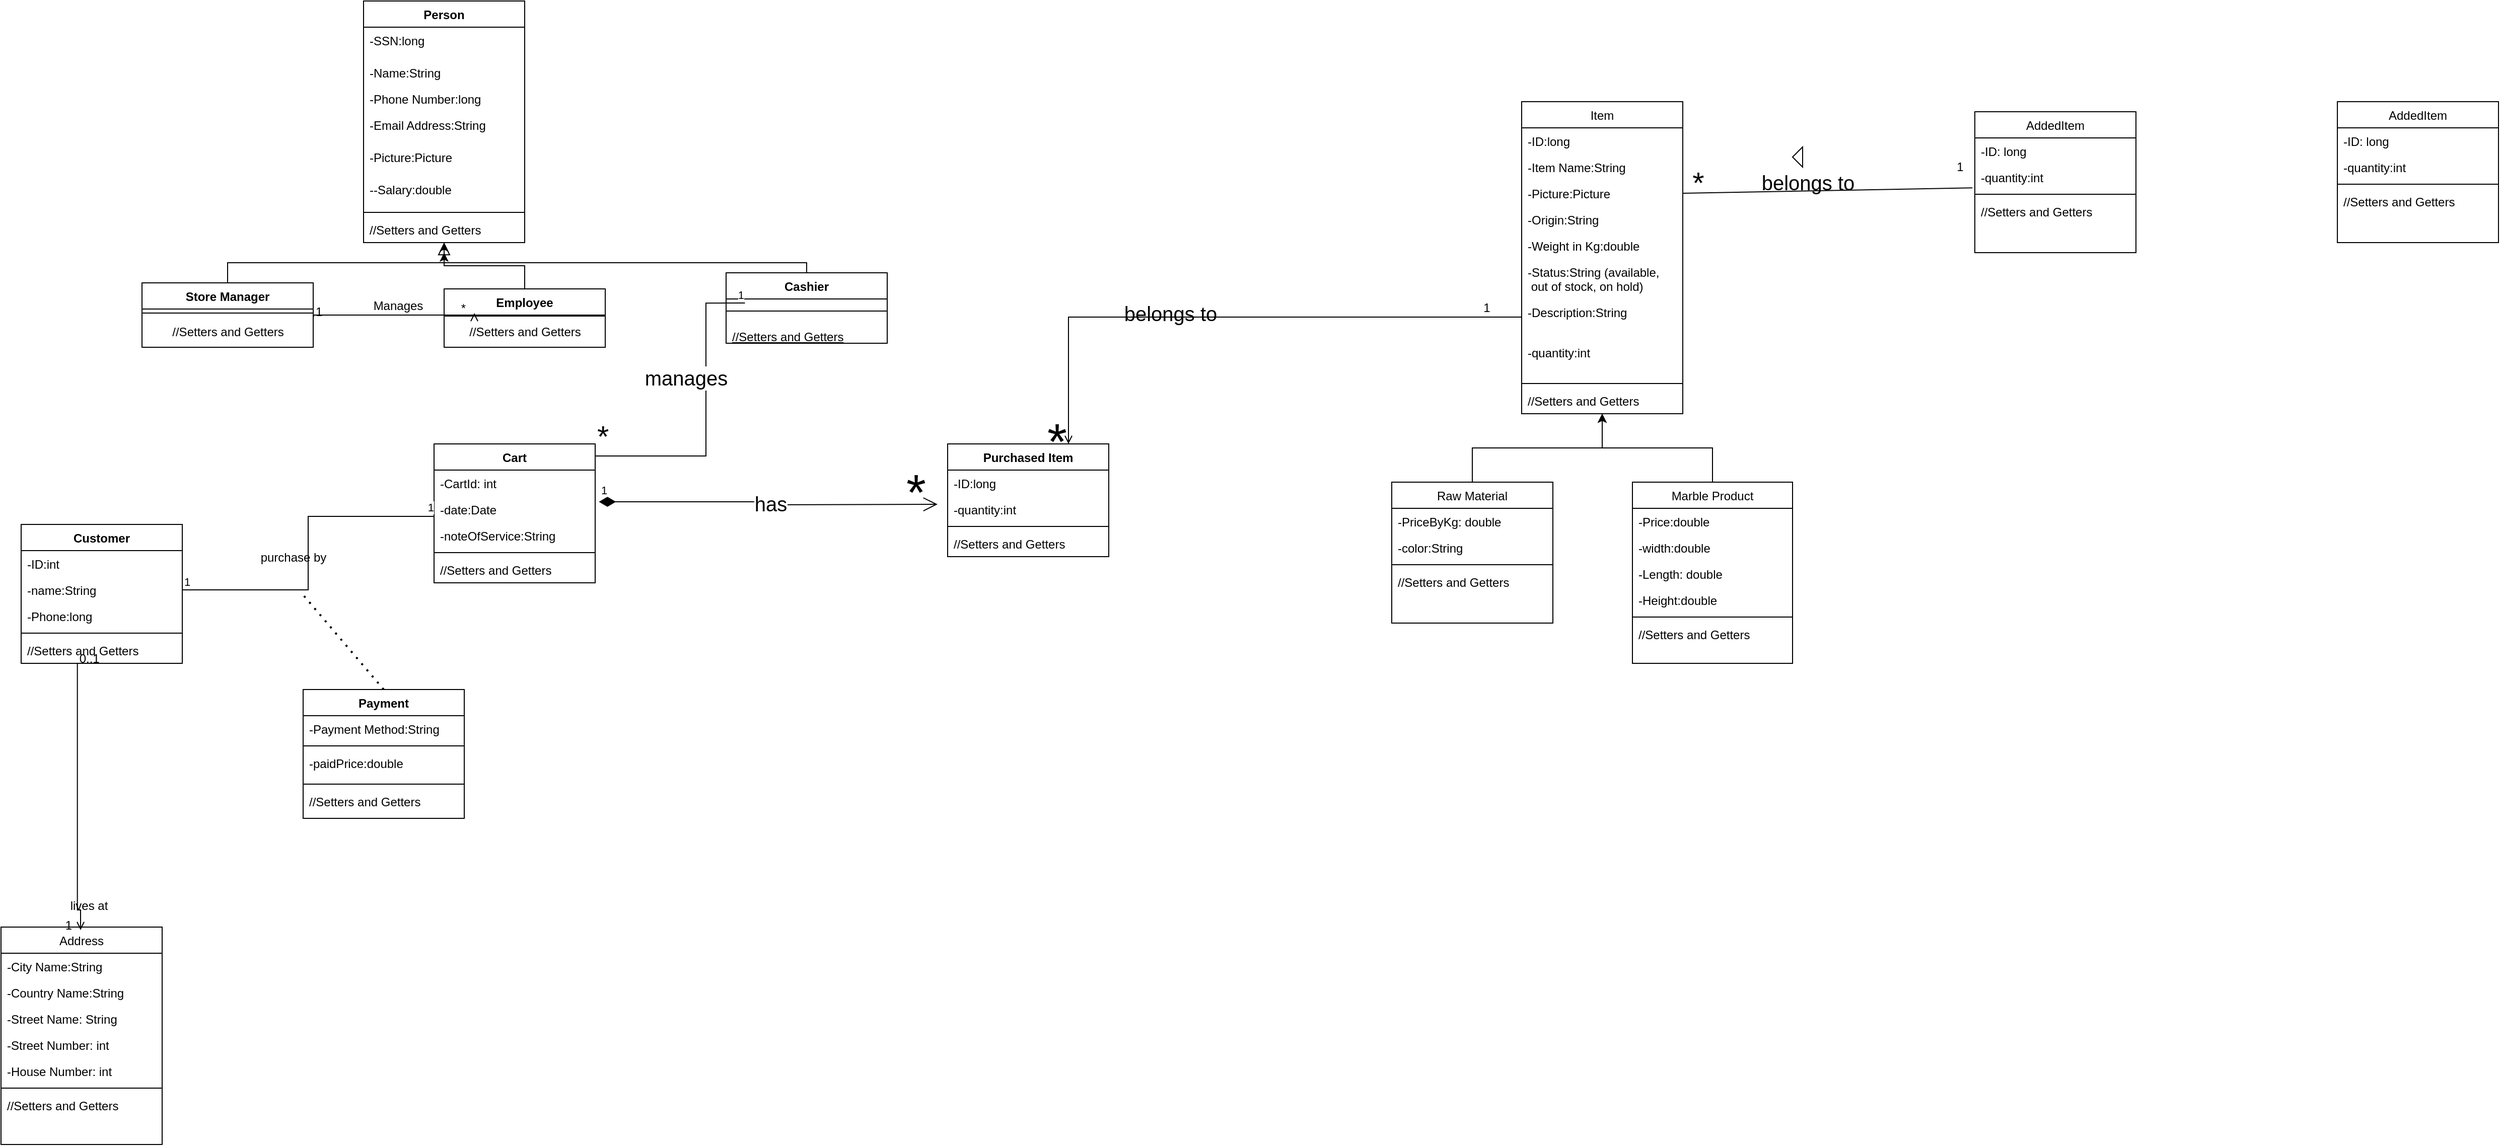 <mxfile version="24.4.13" type="github">
  <diagram id="C5RBs43oDa-KdzZeNtuy" name="Page-1">
    <mxGraphModel dx="2358" dy="687" grid="1" gridSize="10" guides="1" tooltips="1" connect="1" arrows="1" fold="1" page="1" pageScale="1" pageWidth="827" pageHeight="1169" math="0" shadow="0">
      <root>
        <mxCell id="WIyWlLk6GJQsqaUBKTNV-0" />
        <mxCell id="WIyWlLk6GJQsqaUBKTNV-1" parent="WIyWlLk6GJQsqaUBKTNV-0" />
        <mxCell id="zkfFHV4jXpPFQw0GAbJ--0" value="Person" style="swimlane;fontStyle=1;align=center;verticalAlign=top;childLayout=stackLayout;horizontal=1;startSize=26;horizontalStack=0;resizeParent=1;resizeParentMax=0;resizeLast=0;collapsible=1;marginBottom=0;whiteSpace=wrap;html=1;" parent="WIyWlLk6GJQsqaUBKTNV-1" vertex="1">
          <mxGeometry x="220" y="120" width="160" height="240" as="geometry">
            <mxRectangle x="230" y="140" width="160" height="26" as="alternateBounds" />
          </mxGeometry>
        </mxCell>
        <mxCell id="TK5sS6mAmihumtSqf2OX-0" value="-SSN:long" style="text;align=left;verticalAlign=top;spacingLeft=4;spacingRight=4;overflow=hidden;rotatable=0;points=[[0,0.5],[1,0.5]];portConstraint=eastwest;rounded=0;shadow=0;html=0;" vertex="1" parent="zkfFHV4jXpPFQw0GAbJ--0">
          <mxGeometry y="26" width="160" height="32" as="geometry" />
        </mxCell>
        <mxCell id="zkfFHV4jXpPFQw0GAbJ--1" value="-Name:String" style="text;align=left;verticalAlign=top;spacingLeft=4;spacingRight=4;overflow=hidden;rotatable=0;points=[[0,0.5],[1,0.5]];portConstraint=eastwest;" parent="zkfFHV4jXpPFQw0GAbJ--0" vertex="1">
          <mxGeometry y="58" width="160" height="26" as="geometry" />
        </mxCell>
        <mxCell id="zkfFHV4jXpPFQw0GAbJ--2" value="-Phone Number:long" style="text;align=left;verticalAlign=top;spacingLeft=4;spacingRight=4;overflow=hidden;rotatable=0;points=[[0,0.5],[1,0.5]];portConstraint=eastwest;rounded=0;shadow=0;html=0;" parent="zkfFHV4jXpPFQw0GAbJ--0" vertex="1">
          <mxGeometry y="84" width="160" height="26" as="geometry" />
        </mxCell>
        <mxCell id="zkfFHV4jXpPFQw0GAbJ--3" value="-Email Address:String" style="text;align=left;verticalAlign=top;spacingLeft=4;spacingRight=4;overflow=hidden;rotatable=0;points=[[0,0.5],[1,0.5]];portConstraint=eastwest;rounded=0;shadow=0;html=0;" parent="zkfFHV4jXpPFQw0GAbJ--0" vertex="1">
          <mxGeometry y="110" width="160" height="32" as="geometry" />
        </mxCell>
        <mxCell id="TK5sS6mAmihumtSqf2OX-8" value="-Picture:Picture" style="text;align=left;verticalAlign=top;spacingLeft=4;spacingRight=4;overflow=hidden;rotatable=0;points=[[0,0.5],[1,0.5]];portConstraint=eastwest;rounded=0;shadow=0;html=0;" vertex="1" parent="zkfFHV4jXpPFQw0GAbJ--0">
          <mxGeometry y="142" width="160" height="32" as="geometry" />
        </mxCell>
        <mxCell id="TK5sS6mAmihumtSqf2OX-102" value="--Salary:double" style="text;align=left;verticalAlign=top;spacingLeft=4;spacingRight=4;overflow=hidden;rotatable=0;points=[[0,0.5],[1,0.5]];portConstraint=eastwest;rounded=0;shadow=0;html=0;" vertex="1" parent="zkfFHV4jXpPFQw0GAbJ--0">
          <mxGeometry y="174" width="160" height="32" as="geometry" />
        </mxCell>
        <mxCell id="zkfFHV4jXpPFQw0GAbJ--4" value="" style="line;html=1;strokeWidth=1;align=left;verticalAlign=middle;spacingTop=-1;spacingLeft=3;spacingRight=3;rotatable=0;labelPosition=right;points=[];portConstraint=eastwest;" parent="zkfFHV4jXpPFQw0GAbJ--0" vertex="1">
          <mxGeometry y="206" width="160" height="8" as="geometry" />
        </mxCell>
        <mxCell id="zkfFHV4jXpPFQw0GAbJ--5" value="//Setters and Getters" style="text;align=left;verticalAlign=top;spacingLeft=4;spacingRight=4;overflow=hidden;rotatable=0;points=[[0,0.5],[1,0.5]];portConstraint=eastwest;" parent="zkfFHV4jXpPFQw0GAbJ--0" vertex="1">
          <mxGeometry y="214" width="160" height="26" as="geometry" />
        </mxCell>
        <mxCell id="zkfFHV4jXpPFQw0GAbJ--6" value="Store Manager&#xa;" style="swimlane;fontStyle=1;align=center;verticalAlign=top;childLayout=stackLayout;horizontal=1;startSize=26;horizontalStack=0;resizeParent=1;resizeParentMax=0;resizeLast=0;collapsible=1;marginBottom=0;whiteSpace=wrap;html=1;" parent="WIyWlLk6GJQsqaUBKTNV-1" vertex="1">
          <mxGeometry y="400" width="170" height="64" as="geometry">
            <mxRectangle x="130" y="380" width="160" height="26" as="alternateBounds" />
          </mxGeometry>
        </mxCell>
        <mxCell id="zkfFHV4jXpPFQw0GAbJ--9" value="" style="line;html=1;strokeWidth=1;align=left;verticalAlign=middle;spacingTop=-1;spacingLeft=3;spacingRight=3;rotatable=0;labelPosition=right;points=[];portConstraint=eastwest;" parent="zkfFHV4jXpPFQw0GAbJ--6" vertex="1">
          <mxGeometry y="26" width="170" height="8" as="geometry" />
        </mxCell>
        <mxCell id="TK5sS6mAmihumtSqf2OX-9" value="//Setters and Getters" style="text;html=1;align=center;verticalAlign=middle;resizable=0;points=[];autosize=1;strokeColor=none;fillColor=none;" vertex="1" parent="zkfFHV4jXpPFQw0GAbJ--6">
          <mxGeometry y="34" width="170" height="30" as="geometry" />
        </mxCell>
        <mxCell id="zkfFHV4jXpPFQw0GAbJ--12" value="" style="endArrow=block;endSize=10;endFill=0;shadow=0;strokeWidth=1;rounded=0;curved=0;edgeStyle=elbowEdgeStyle;elbow=vertical;" parent="WIyWlLk6GJQsqaUBKTNV-1" source="zkfFHV4jXpPFQw0GAbJ--6" target="zkfFHV4jXpPFQw0GAbJ--0" edge="1">
          <mxGeometry width="160" relative="1" as="geometry">
            <mxPoint x="200" y="203" as="sourcePoint" />
            <mxPoint x="200" y="203" as="targetPoint" />
          </mxGeometry>
        </mxCell>
        <mxCell id="TK5sS6mAmihumtSqf2OX-103" style="edgeStyle=orthogonalEdgeStyle;rounded=0;orthogonalLoop=1;jettySize=auto;html=1;" edge="1" parent="WIyWlLk6GJQsqaUBKTNV-1" source="zkfFHV4jXpPFQw0GAbJ--13">
          <mxGeometry relative="1" as="geometry">
            <mxPoint x="300" y="360" as="targetPoint" />
            <Array as="points">
              <mxPoint x="380" y="383" />
              <mxPoint x="300" y="383" />
            </Array>
          </mxGeometry>
        </mxCell>
        <mxCell id="zkfFHV4jXpPFQw0GAbJ--13" value="Employee" style="swimlane;fontStyle=1;align=center;verticalAlign=top;childLayout=stackLayout;horizontal=1;startSize=26;horizontalStack=0;resizeParent=1;resizeParentMax=0;resizeLast=0;collapsible=1;marginBottom=0;whiteSpace=wrap;html=1;" parent="WIyWlLk6GJQsqaUBKTNV-1" vertex="1">
          <mxGeometry x="300" y="406" width="160" height="58" as="geometry">
            <mxRectangle x="340" y="380" width="170" height="26" as="alternateBounds" />
          </mxGeometry>
        </mxCell>
        <mxCell id="zkfFHV4jXpPFQw0GAbJ--15" value="" style="line;html=1;strokeWidth=1;align=left;verticalAlign=middle;spacingTop=-1;spacingLeft=3;spacingRight=3;rotatable=0;labelPosition=right;points=[];portConstraint=eastwest;" parent="zkfFHV4jXpPFQw0GAbJ--13" vertex="1">
          <mxGeometry y="26" width="160" height="2" as="geometry" />
        </mxCell>
        <mxCell id="TK5sS6mAmihumtSqf2OX-11" value="//Setters and Getters" style="text;html=1;align=center;verticalAlign=middle;resizable=0;points=[];autosize=1;strokeColor=none;fillColor=none;" vertex="1" parent="zkfFHV4jXpPFQw0GAbJ--13">
          <mxGeometry y="28" width="160" height="30" as="geometry" />
        </mxCell>
        <mxCell id="zkfFHV4jXpPFQw0GAbJ--17" value="Address" style="swimlane;fontStyle=0;align=center;verticalAlign=top;childLayout=stackLayout;horizontal=1;startSize=26;horizontalStack=0;resizeParent=1;resizeLast=0;collapsible=1;marginBottom=0;rounded=0;shadow=0;strokeWidth=1;" parent="WIyWlLk6GJQsqaUBKTNV-1" vertex="1">
          <mxGeometry x="-140" y="1040" width="160" height="216" as="geometry">
            <mxRectangle x="550" y="140" width="160" height="26" as="alternateBounds" />
          </mxGeometry>
        </mxCell>
        <mxCell id="zkfFHV4jXpPFQw0GAbJ--18" value="-City Name:String" style="text;align=left;verticalAlign=top;spacingLeft=4;spacingRight=4;overflow=hidden;rotatable=0;points=[[0,0.5],[1,0.5]];portConstraint=eastwest;" parent="zkfFHV4jXpPFQw0GAbJ--17" vertex="1">
          <mxGeometry y="26" width="160" height="26" as="geometry" />
        </mxCell>
        <mxCell id="zkfFHV4jXpPFQw0GAbJ--19" value="-Country Name:String" style="text;align=left;verticalAlign=top;spacingLeft=4;spacingRight=4;overflow=hidden;rotatable=0;points=[[0,0.5],[1,0.5]];portConstraint=eastwest;rounded=0;shadow=0;html=0;" parent="zkfFHV4jXpPFQw0GAbJ--17" vertex="1">
          <mxGeometry y="52" width="160" height="26" as="geometry" />
        </mxCell>
        <mxCell id="zkfFHV4jXpPFQw0GAbJ--20" value="-Street Name: String" style="text;align=left;verticalAlign=top;spacingLeft=4;spacingRight=4;overflow=hidden;rotatable=0;points=[[0,0.5],[1,0.5]];portConstraint=eastwest;rounded=0;shadow=0;html=0;" parent="zkfFHV4jXpPFQw0GAbJ--17" vertex="1">
          <mxGeometry y="78" width="160" height="26" as="geometry" />
        </mxCell>
        <mxCell id="zkfFHV4jXpPFQw0GAbJ--21" value="-Street Number: int" style="text;align=left;verticalAlign=top;spacingLeft=4;spacingRight=4;overflow=hidden;rotatable=0;points=[[0,0.5],[1,0.5]];portConstraint=eastwest;rounded=0;shadow=0;html=0;" parent="zkfFHV4jXpPFQw0GAbJ--17" vertex="1">
          <mxGeometry y="104" width="160" height="26" as="geometry" />
        </mxCell>
        <mxCell id="zkfFHV4jXpPFQw0GAbJ--22" value="-House Number: int" style="text;align=left;verticalAlign=top;spacingLeft=4;spacingRight=4;overflow=hidden;rotatable=0;points=[[0,0.5],[1,0.5]];portConstraint=eastwest;rounded=0;shadow=0;html=0;" parent="zkfFHV4jXpPFQw0GAbJ--17" vertex="1">
          <mxGeometry y="130" width="160" height="26" as="geometry" />
        </mxCell>
        <mxCell id="zkfFHV4jXpPFQw0GAbJ--23" value="" style="line;html=1;strokeWidth=1;align=left;verticalAlign=middle;spacingTop=-1;spacingLeft=3;spacingRight=3;rotatable=0;labelPosition=right;points=[];portConstraint=eastwest;" parent="zkfFHV4jXpPFQw0GAbJ--17" vertex="1">
          <mxGeometry y="156" width="160" height="8" as="geometry" />
        </mxCell>
        <mxCell id="zkfFHV4jXpPFQw0GAbJ--24" value="//Setters and Getters" style="text;align=left;verticalAlign=top;spacingLeft=4;spacingRight=4;overflow=hidden;rotatable=0;points=[[0,0.5],[1,0.5]];portConstraint=eastwest;" parent="zkfFHV4jXpPFQw0GAbJ--17" vertex="1">
          <mxGeometry y="164" width="160" height="26" as="geometry" />
        </mxCell>
        <mxCell id="zkfFHV4jXpPFQw0GAbJ--26" value="" style="endArrow=open;shadow=0;strokeWidth=1;rounded=0;curved=0;endFill=1;edgeStyle=elbowEdgeStyle;elbow=vertical;exitX=0.349;exitY=1.007;exitDx=0;exitDy=0;exitPerimeter=0;" parent="WIyWlLk6GJQsqaUBKTNV-1" source="TK5sS6mAmihumtSqf2OX-76" edge="1">
          <mxGeometry x="0.5" y="41" relative="1" as="geometry">
            <mxPoint x="-61" y="793.34" as="sourcePoint" />
            <mxPoint x="-61" y="1043" as="targetPoint" />
            <mxPoint x="-40" y="32" as="offset" />
            <Array as="points">
              <mxPoint x="109" y="1023" />
            </Array>
          </mxGeometry>
        </mxCell>
        <mxCell id="zkfFHV4jXpPFQw0GAbJ--27" value="0..1" style="resizable=0;align=left;verticalAlign=bottom;labelBackgroundColor=none;fontSize=12;" parent="zkfFHV4jXpPFQw0GAbJ--26" connectable="0" vertex="1">
          <mxGeometry x="-1" relative="1" as="geometry">
            <mxPoint y="4" as="offset" />
          </mxGeometry>
        </mxCell>
        <mxCell id="zkfFHV4jXpPFQw0GAbJ--28" value="1" style="resizable=0;align=right;verticalAlign=bottom;labelBackgroundColor=none;fontSize=12;" parent="zkfFHV4jXpPFQw0GAbJ--26" connectable="0" vertex="1">
          <mxGeometry x="1" relative="1" as="geometry">
            <mxPoint x="-7" y="4" as="offset" />
          </mxGeometry>
        </mxCell>
        <mxCell id="zkfFHV4jXpPFQw0GAbJ--29" value="lives at" style="text;html=1;resizable=0;points=[];;align=center;verticalAlign=middle;labelBackgroundColor=none;rounded=0;shadow=0;strokeWidth=1;fontSize=12;" parent="zkfFHV4jXpPFQw0GAbJ--26" vertex="1" connectable="0">
          <mxGeometry x="0.5" y="49" relative="1" as="geometry">
            <mxPoint x="-38" y="40" as="offset" />
          </mxGeometry>
        </mxCell>
        <mxCell id="TK5sS6mAmihumtSqf2OX-104" style="edgeStyle=orthogonalEdgeStyle;rounded=0;orthogonalLoop=1;jettySize=auto;html=1;" edge="1" parent="WIyWlLk6GJQsqaUBKTNV-1" source="TK5sS6mAmihumtSqf2OX-1">
          <mxGeometry relative="1" as="geometry">
            <mxPoint x="300" y="370" as="targetPoint" />
            <Array as="points">
              <mxPoint x="660" y="380" />
              <mxPoint x="300" y="380" />
            </Array>
          </mxGeometry>
        </mxCell>
        <mxCell id="TK5sS6mAmihumtSqf2OX-1" value="Cashier" style="swimlane;fontStyle=1;align=center;verticalAlign=top;childLayout=stackLayout;horizontal=1;startSize=26;horizontalStack=0;resizeParent=1;resizeParentMax=0;resizeLast=0;collapsible=1;marginBottom=0;whiteSpace=wrap;html=1;" vertex="1" parent="WIyWlLk6GJQsqaUBKTNV-1">
          <mxGeometry x="580" y="390" width="160" height="70" as="geometry">
            <mxRectangle x="130" y="380" width="160" height="26" as="alternateBounds" />
          </mxGeometry>
        </mxCell>
        <mxCell id="TK5sS6mAmihumtSqf2OX-4" value="" style="line;html=1;strokeWidth=1;align=left;verticalAlign=middle;spacingTop=-1;spacingLeft=3;spacingRight=3;rotatable=0;labelPosition=right;points=[];portConstraint=eastwest;" vertex="1" parent="TK5sS6mAmihumtSqf2OX-1">
          <mxGeometry y="26" width="160" height="24" as="geometry" />
        </mxCell>
        <mxCell id="TK5sS6mAmihumtSqf2OX-5" value="//Setters and Getters" style="text;align=left;verticalAlign=top;spacingLeft=4;spacingRight=4;overflow=hidden;rotatable=0;points=[[0,0.5],[1,0.5]];portConstraint=eastwest;fontStyle=4" vertex="1" parent="TK5sS6mAmihumtSqf2OX-1">
          <mxGeometry y="50" width="160" height="20" as="geometry" />
        </mxCell>
        <mxCell id="TK5sS6mAmihumtSqf2OX-38" style="edgeStyle=orthogonalEdgeStyle;rounded=0;orthogonalLoop=1;jettySize=auto;html=1;entryX=0.5;entryY=1;entryDx=0;entryDy=0;" edge="1" parent="WIyWlLk6GJQsqaUBKTNV-1" source="TK5sS6mAmihumtSqf2OX-12" target="TK5sS6mAmihumtSqf2OX-28">
          <mxGeometry relative="1" as="geometry" />
        </mxCell>
        <mxCell id="TK5sS6mAmihumtSqf2OX-12" value="Raw Material" style="swimlane;fontStyle=0;align=center;verticalAlign=top;childLayout=stackLayout;horizontal=1;startSize=26;horizontalStack=0;resizeParent=1;resizeLast=0;collapsible=1;marginBottom=0;rounded=0;shadow=0;strokeWidth=1;" vertex="1" parent="WIyWlLk6GJQsqaUBKTNV-1">
          <mxGeometry x="1241" y="598" width="160" height="140" as="geometry">
            <mxRectangle x="550" y="140" width="160" height="26" as="alternateBounds" />
          </mxGeometry>
        </mxCell>
        <mxCell id="TK5sS6mAmihumtSqf2OX-13" value="-PriceByKg: double" style="text;align=left;verticalAlign=top;spacingLeft=4;spacingRight=4;overflow=hidden;rotatable=0;points=[[0,0.5],[1,0.5]];portConstraint=eastwest;" vertex="1" parent="TK5sS6mAmihumtSqf2OX-12">
          <mxGeometry y="26" width="160" height="26" as="geometry" />
        </mxCell>
        <mxCell id="TK5sS6mAmihumtSqf2OX-14" value="-color:String" style="text;align=left;verticalAlign=top;spacingLeft=4;spacingRight=4;overflow=hidden;rotatable=0;points=[[0,0.5],[1,0.5]];portConstraint=eastwest;rounded=0;shadow=0;html=0;" vertex="1" parent="TK5sS6mAmihumtSqf2OX-12">
          <mxGeometry y="52" width="160" height="26" as="geometry" />
        </mxCell>
        <mxCell id="TK5sS6mAmihumtSqf2OX-18" value="" style="line;html=1;strokeWidth=1;align=left;verticalAlign=middle;spacingTop=-1;spacingLeft=3;spacingRight=3;rotatable=0;labelPosition=right;points=[];portConstraint=eastwest;" vertex="1" parent="TK5sS6mAmihumtSqf2OX-12">
          <mxGeometry y="78" width="160" height="8" as="geometry" />
        </mxCell>
        <mxCell id="TK5sS6mAmihumtSqf2OX-19" value="//Setters and Getters" style="text;align=left;verticalAlign=top;spacingLeft=4;spacingRight=4;overflow=hidden;rotatable=0;points=[[0,0.5],[1,0.5]];portConstraint=eastwest;" vertex="1" parent="TK5sS6mAmihumtSqf2OX-12">
          <mxGeometry y="86" width="160" height="26" as="geometry" />
        </mxCell>
        <mxCell id="TK5sS6mAmihumtSqf2OX-39" style="edgeStyle=orthogonalEdgeStyle;rounded=0;orthogonalLoop=1;jettySize=auto;html=1;entryX=0.5;entryY=1;entryDx=0;entryDy=0;" edge="1" parent="WIyWlLk6GJQsqaUBKTNV-1" source="TK5sS6mAmihumtSqf2OX-20" target="TK5sS6mAmihumtSqf2OX-28">
          <mxGeometry relative="1" as="geometry" />
        </mxCell>
        <mxCell id="TK5sS6mAmihumtSqf2OX-20" value="Marble Product" style="swimlane;fontStyle=0;align=center;verticalAlign=top;childLayout=stackLayout;horizontal=1;startSize=26;horizontalStack=0;resizeParent=1;resizeLast=0;collapsible=1;marginBottom=0;rounded=0;shadow=0;strokeWidth=1;" vertex="1" parent="WIyWlLk6GJQsqaUBKTNV-1">
          <mxGeometry x="1480" y="598" width="159" height="180" as="geometry">
            <mxRectangle x="550" y="140" width="160" height="26" as="alternateBounds" />
          </mxGeometry>
        </mxCell>
        <mxCell id="TK5sS6mAmihumtSqf2OX-21" value="-Price:double" style="text;align=left;verticalAlign=top;spacingLeft=4;spacingRight=4;overflow=hidden;rotatable=0;points=[[0,0.5],[1,0.5]];portConstraint=eastwest;" vertex="1" parent="TK5sS6mAmihumtSqf2OX-20">
          <mxGeometry y="26" width="159" height="26" as="geometry" />
        </mxCell>
        <mxCell id="TK5sS6mAmihumtSqf2OX-22" value="-width:double" style="text;align=left;verticalAlign=top;spacingLeft=4;spacingRight=4;overflow=hidden;rotatable=0;points=[[0,0.5],[1,0.5]];portConstraint=eastwest;rounded=0;shadow=0;html=0;" vertex="1" parent="TK5sS6mAmihumtSqf2OX-20">
          <mxGeometry y="52" width="159" height="26" as="geometry" />
        </mxCell>
        <mxCell id="TK5sS6mAmihumtSqf2OX-23" value="-Length: double" style="text;align=left;verticalAlign=top;spacingLeft=4;spacingRight=4;overflow=hidden;rotatable=0;points=[[0,0.5],[1,0.5]];portConstraint=eastwest;rounded=0;shadow=0;html=0;" vertex="1" parent="TK5sS6mAmihumtSqf2OX-20">
          <mxGeometry y="78" width="159" height="26" as="geometry" />
        </mxCell>
        <mxCell id="TK5sS6mAmihumtSqf2OX-24" value="-Height:double" style="text;align=left;verticalAlign=top;spacingLeft=4;spacingRight=4;overflow=hidden;rotatable=0;points=[[0,0.5],[1,0.5]];portConstraint=eastwest;rounded=0;shadow=0;html=0;" vertex="1" parent="TK5sS6mAmihumtSqf2OX-20">
          <mxGeometry y="104" width="159" height="26" as="geometry" />
        </mxCell>
        <mxCell id="TK5sS6mAmihumtSqf2OX-26" value="" style="line;html=1;strokeWidth=1;align=left;verticalAlign=middle;spacingTop=-1;spacingLeft=3;spacingRight=3;rotatable=0;labelPosition=right;points=[];portConstraint=eastwest;" vertex="1" parent="TK5sS6mAmihumtSqf2OX-20">
          <mxGeometry y="130" width="159" height="8" as="geometry" />
        </mxCell>
        <mxCell id="TK5sS6mAmihumtSqf2OX-27" value="//Setters and Getters" style="text;align=left;verticalAlign=top;spacingLeft=4;spacingRight=4;overflow=hidden;rotatable=0;points=[[0,0.5],[1,0.5]];portConstraint=eastwest;" vertex="1" parent="TK5sS6mAmihumtSqf2OX-20">
          <mxGeometry y="138" width="159" height="26" as="geometry" />
        </mxCell>
        <mxCell id="TK5sS6mAmihumtSqf2OX-28" value="Item" style="swimlane;fontStyle=0;align=center;verticalAlign=top;childLayout=stackLayout;horizontal=1;startSize=26;horizontalStack=0;resizeParent=1;resizeLast=0;collapsible=1;marginBottom=0;rounded=0;shadow=0;strokeWidth=1;" vertex="1" parent="WIyWlLk6GJQsqaUBKTNV-1">
          <mxGeometry x="1370" y="220" width="160" height="310" as="geometry">
            <mxRectangle x="550" y="140" width="160" height="26" as="alternateBounds" />
          </mxGeometry>
        </mxCell>
        <mxCell id="TK5sS6mAmihumtSqf2OX-51" value="-ID:long" style="text;align=left;verticalAlign=top;spacingLeft=4;spacingRight=4;overflow=hidden;rotatable=0;points=[[0,0.5],[1,0.5]];portConstraint=eastwest;" vertex="1" parent="TK5sS6mAmihumtSqf2OX-28">
          <mxGeometry y="26" width="160" height="26" as="geometry" />
        </mxCell>
        <mxCell id="TK5sS6mAmihumtSqf2OX-29" value="-Item Name:String" style="text;align=left;verticalAlign=top;spacingLeft=4;spacingRight=4;overflow=hidden;rotatable=0;points=[[0,0.5],[1,0.5]];portConstraint=eastwest;" vertex="1" parent="TK5sS6mAmihumtSqf2OX-28">
          <mxGeometry y="52" width="160" height="26" as="geometry" />
        </mxCell>
        <mxCell id="TK5sS6mAmihumtSqf2OX-32" value="-Picture:Picture" style="text;align=left;verticalAlign=top;spacingLeft=4;spacingRight=4;overflow=hidden;rotatable=0;points=[[0,0.5],[1,0.5]];portConstraint=eastwest;rounded=0;shadow=0;html=0;" vertex="1" parent="TK5sS6mAmihumtSqf2OX-28">
          <mxGeometry y="78" width="160" height="26" as="geometry" />
        </mxCell>
        <mxCell id="TK5sS6mAmihumtSqf2OX-33" value="-Origin:String" style="text;align=left;verticalAlign=top;spacingLeft=4;spacingRight=4;overflow=hidden;rotatable=0;points=[[0,0.5],[1,0.5]];portConstraint=eastwest;rounded=0;shadow=0;html=0;" vertex="1" parent="TK5sS6mAmihumtSqf2OX-28">
          <mxGeometry y="104" width="160" height="26" as="geometry" />
        </mxCell>
        <mxCell id="TK5sS6mAmihumtSqf2OX-36" value="-Weight in Kg:double" style="text;align=left;verticalAlign=top;spacingLeft=4;spacingRight=4;overflow=hidden;rotatable=0;points=[[0,0.5],[1,0.5]];portConstraint=eastwest;rounded=0;shadow=0;html=0;" vertex="1" parent="TK5sS6mAmihumtSqf2OX-28">
          <mxGeometry y="130" width="160" height="26" as="geometry" />
        </mxCell>
        <mxCell id="TK5sS6mAmihumtSqf2OX-40" value="-Status:String (available,&#xa; out of stock, on hold)" style="text;align=left;verticalAlign=top;spacingLeft=4;spacingRight=4;overflow=hidden;rotatable=0;points=[[0,0.5],[1,0.5]];portConstraint=eastwest;rounded=0;shadow=0;html=0;" vertex="1" parent="TK5sS6mAmihumtSqf2OX-28">
          <mxGeometry y="156" width="160" height="40" as="geometry" />
        </mxCell>
        <mxCell id="TK5sS6mAmihumtSqf2OX-41" value="-Description:String" style="text;align=left;verticalAlign=top;spacingLeft=4;spacingRight=4;overflow=hidden;rotatable=0;points=[[0,0.5],[1,0.5]];portConstraint=eastwest;rounded=0;shadow=0;html=0;" vertex="1" parent="TK5sS6mAmihumtSqf2OX-28">
          <mxGeometry y="196" width="160" height="40" as="geometry" />
        </mxCell>
        <mxCell id="TK5sS6mAmihumtSqf2OX-110" value="-quantity:int" style="text;align=left;verticalAlign=top;spacingLeft=4;spacingRight=4;overflow=hidden;rotatable=0;points=[[0,0.5],[1,0.5]];portConstraint=eastwest;rounded=0;shadow=0;html=0;" vertex="1" parent="TK5sS6mAmihumtSqf2OX-28">
          <mxGeometry y="236" width="160" height="40" as="geometry" />
        </mxCell>
        <mxCell id="TK5sS6mAmihumtSqf2OX-34" value="" style="line;html=1;strokeWidth=1;align=left;verticalAlign=middle;spacingTop=-1;spacingLeft=3;spacingRight=3;rotatable=0;labelPosition=right;points=[];portConstraint=eastwest;" vertex="1" parent="TK5sS6mAmihumtSqf2OX-28">
          <mxGeometry y="276" width="160" height="8" as="geometry" />
        </mxCell>
        <mxCell id="TK5sS6mAmihumtSqf2OX-35" value="//Setters and Getters" style="text;align=left;verticalAlign=top;spacingLeft=4;spacingRight=4;overflow=hidden;rotatable=0;points=[[0,0.5],[1,0.5]];portConstraint=eastwest;" vertex="1" parent="TK5sS6mAmihumtSqf2OX-28">
          <mxGeometry y="284" width="160" height="26" as="geometry" />
        </mxCell>
        <mxCell id="TK5sS6mAmihumtSqf2OX-42" value="" style="endArrow=open;shadow=0;strokeWidth=1;rounded=0;curved=0;endFill=1;edgeStyle=elbowEdgeStyle;elbow=vertical;exitX=1.003;exitY=-0.01;exitDx=0;exitDy=0;exitPerimeter=0;" edge="1" parent="WIyWlLk6GJQsqaUBKTNV-1" source="TK5sS6mAmihumtSqf2OX-9">
          <mxGeometry x="0.5" y="41" relative="1" as="geometry">
            <mxPoint x="390" y="168" as="sourcePoint" />
            <mxPoint x="330" y="430" as="targetPoint" />
            <mxPoint x="-40" y="32" as="offset" />
          </mxGeometry>
        </mxCell>
        <mxCell id="TK5sS6mAmihumtSqf2OX-43" value="1" style="resizable=0;align=left;verticalAlign=bottom;labelBackgroundColor=none;fontSize=12;" connectable="0" vertex="1" parent="TK5sS6mAmihumtSqf2OX-42">
          <mxGeometry x="-1" relative="1" as="geometry">
            <mxPoint y="4" as="offset" />
          </mxGeometry>
        </mxCell>
        <mxCell id="TK5sS6mAmihumtSqf2OX-44" value="*" style="resizable=0;align=right;verticalAlign=bottom;labelBackgroundColor=none;fontSize=12;" connectable="0" vertex="1" parent="TK5sS6mAmihumtSqf2OX-42">
          <mxGeometry x="1" relative="1" as="geometry">
            <mxPoint x="-7" y="4" as="offset" />
          </mxGeometry>
        </mxCell>
        <mxCell id="TK5sS6mAmihumtSqf2OX-45" value="Manages" style="text;html=1;resizable=0;points=[];;align=center;verticalAlign=middle;labelBackgroundColor=none;rounded=0;shadow=0;strokeWidth=1;fontSize=12;" vertex="1" connectable="0" parent="TK5sS6mAmihumtSqf2OX-42">
          <mxGeometry x="0.5" y="49" relative="1" as="geometry">
            <mxPoint x="-38" y="40" as="offset" />
          </mxGeometry>
        </mxCell>
        <mxCell id="TK5sS6mAmihumtSqf2OX-46" value="Purchased Item" style="swimlane;fontStyle=1;align=center;verticalAlign=top;childLayout=stackLayout;horizontal=1;startSize=26;horizontalStack=0;resizeParent=1;resizeParentMax=0;resizeLast=0;collapsible=1;marginBottom=0;whiteSpace=wrap;html=1;" vertex="1" parent="WIyWlLk6GJQsqaUBKTNV-1">
          <mxGeometry x="800" y="560" width="160" height="112" as="geometry">
            <mxRectangle x="550" y="140" width="160" height="26" as="alternateBounds" />
          </mxGeometry>
        </mxCell>
        <mxCell id="TK5sS6mAmihumtSqf2OX-47" value="-ID:long" style="text;align=left;verticalAlign=top;spacingLeft=4;spacingRight=4;overflow=hidden;rotatable=0;points=[[0,0.5],[1,0.5]];portConstraint=eastwest;" vertex="1" parent="TK5sS6mAmihumtSqf2OX-46">
          <mxGeometry y="26" width="160" height="26" as="geometry" />
        </mxCell>
        <mxCell id="TK5sS6mAmihumtSqf2OX-48" value="-quantity:int" style="text;align=left;verticalAlign=top;spacingLeft=4;spacingRight=4;overflow=hidden;rotatable=0;points=[[0,0.5],[1,0.5]];portConstraint=eastwest;rounded=0;shadow=0;html=0;" vertex="1" parent="TK5sS6mAmihumtSqf2OX-46">
          <mxGeometry y="52" width="160" height="26" as="geometry" />
        </mxCell>
        <mxCell id="TK5sS6mAmihumtSqf2OX-49" value="" style="line;html=1;strokeWidth=1;align=left;verticalAlign=middle;spacingTop=-1;spacingLeft=3;spacingRight=3;rotatable=0;labelPosition=right;points=[];portConstraint=eastwest;" vertex="1" parent="TK5sS6mAmihumtSqf2OX-46">
          <mxGeometry y="78" width="160" height="8" as="geometry" />
        </mxCell>
        <mxCell id="TK5sS6mAmihumtSqf2OX-50" value="//Setters and Getters" style="text;align=left;verticalAlign=top;spacingLeft=4;spacingRight=4;overflow=hidden;rotatable=0;points=[[0,0.5],[1,0.5]];portConstraint=eastwest;" vertex="1" parent="TK5sS6mAmihumtSqf2OX-46">
          <mxGeometry y="86" width="160" height="26" as="geometry" />
        </mxCell>
        <mxCell id="TK5sS6mAmihumtSqf2OX-55" value="1" style="text;html=1;align=center;verticalAlign=middle;resizable=0;points=[];autosize=20;strokeColor=none;fillColor=none;" vertex="1" parent="WIyWlLk6GJQsqaUBKTNV-1">
          <mxGeometry x="1320" y="410" width="30" height="30" as="geometry" />
        </mxCell>
        <mxCell id="TK5sS6mAmihumtSqf2OX-57" value="1" style="endArrow=open;html=1;endSize=12;startArrow=diamondThin;startSize=14;startFill=1;edgeStyle=orthogonalEdgeStyle;align=left;verticalAlign=bottom;rounded=0;exitX=1.023;exitY=0.212;exitDx=0;exitDy=0;exitPerimeter=0;" edge="1" parent="WIyWlLk6GJQsqaUBKTNV-1" source="TK5sS6mAmihumtSqf2OX-64">
          <mxGeometry x="-1" y="3" relative="1" as="geometry">
            <mxPoint x="500" y="609" as="sourcePoint" />
            <mxPoint x="790" y="620" as="targetPoint" />
          </mxGeometry>
        </mxCell>
        <mxCell id="TK5sS6mAmihumtSqf2OX-70" value="has" style="edgeLabel;html=1;align=center;verticalAlign=middle;resizable=0;points=[];fontSize=20;" vertex="1" connectable="0" parent="TK5sS6mAmihumtSqf2OX-57">
          <mxGeometry x="0.018" y="2" relative="1" as="geometry">
            <mxPoint x="1" as="offset" />
          </mxGeometry>
        </mxCell>
        <mxCell id="TK5sS6mAmihumtSqf2OX-58" value="" style="endArrow=open;shadow=0;strokeWidth=1;rounded=0;curved=0;endFill=1;edgeStyle=elbowEdgeStyle;elbow=vertical;exitX=0;exitY=0.5;exitDx=0;exitDy=0;entryX=0.75;entryY=0;entryDx=0;entryDy=0;" edge="1" parent="WIyWlLk6GJQsqaUBKTNV-1" source="TK5sS6mAmihumtSqf2OX-36" target="TK5sS6mAmihumtSqf2OX-46">
          <mxGeometry x="0.5" y="41" relative="1" as="geometry">
            <mxPoint x="1360" y="360" as="sourcePoint" />
            <mxPoint x="930" y="550" as="targetPoint" />
            <mxPoint x="-40" y="32" as="offset" />
            <Array as="points">
              <mxPoint x="1170" y="434" />
            </Array>
          </mxGeometry>
        </mxCell>
        <mxCell id="TK5sS6mAmihumtSqf2OX-60" value="*" style="resizable=0;align=right;verticalAlign=bottom;labelBackgroundColor=none;fontSize=50;" connectable="0" vertex="1" parent="TK5sS6mAmihumtSqf2OX-58">
          <mxGeometry x="1" relative="1" as="geometry">
            <mxPoint x="-140" y="70" as="offset" />
          </mxGeometry>
        </mxCell>
        <mxCell id="TK5sS6mAmihumtSqf2OX-61" value="belongs to" style="text;html=1;resizable=0;points=[];;align=center;verticalAlign=middle;labelBackgroundColor=none;rounded=0;shadow=0;strokeWidth=1;fontSize=20;" vertex="1" connectable="0" parent="TK5sS6mAmihumtSqf2OX-58">
          <mxGeometry x="0.5" y="49" relative="1" as="geometry">
            <mxPoint x="65" y="-53" as="offset" />
          </mxGeometry>
        </mxCell>
        <mxCell id="TK5sS6mAmihumtSqf2OX-62" value="Cart" style="swimlane;fontStyle=1;align=center;verticalAlign=top;childLayout=stackLayout;horizontal=1;startSize=26;horizontalStack=0;resizeParent=1;resizeParentMax=0;resizeLast=0;collapsible=1;marginBottom=0;whiteSpace=wrap;html=1;" vertex="1" parent="WIyWlLk6GJQsqaUBKTNV-1">
          <mxGeometry x="290" y="560" width="160" height="138" as="geometry">
            <mxRectangle x="550" y="140" width="160" height="26" as="alternateBounds" />
          </mxGeometry>
        </mxCell>
        <mxCell id="TK5sS6mAmihumtSqf2OX-63" value="-CartId: int" style="text;align=left;verticalAlign=top;spacingLeft=4;spacingRight=4;overflow=hidden;rotatable=0;points=[[0,0.5],[1,0.5]];portConstraint=eastwest;" vertex="1" parent="TK5sS6mAmihumtSqf2OX-62">
          <mxGeometry y="26" width="160" height="26" as="geometry" />
        </mxCell>
        <mxCell id="TK5sS6mAmihumtSqf2OX-64" value="-date:Date" style="text;align=left;verticalAlign=top;spacingLeft=4;spacingRight=4;overflow=hidden;rotatable=0;points=[[0,0.5],[1,0.5]];portConstraint=eastwest;rounded=0;shadow=0;html=0;" vertex="1" parent="TK5sS6mAmihumtSqf2OX-62">
          <mxGeometry y="52" width="160" height="26" as="geometry" />
        </mxCell>
        <mxCell id="TK5sS6mAmihumtSqf2OX-67" value="-noteOfService:String" style="text;align=left;verticalAlign=top;spacingLeft=4;spacingRight=4;overflow=hidden;rotatable=0;points=[[0,0.5],[1,0.5]];portConstraint=eastwest;rounded=0;shadow=0;html=0;" vertex="1" parent="TK5sS6mAmihumtSqf2OX-62">
          <mxGeometry y="78" width="160" height="26" as="geometry" />
        </mxCell>
        <mxCell id="TK5sS6mAmihumtSqf2OX-65" value="" style="line;html=1;strokeWidth=1;align=left;verticalAlign=middle;spacingTop=-1;spacingLeft=3;spacingRight=3;rotatable=0;labelPosition=right;points=[];portConstraint=eastwest;" vertex="1" parent="TK5sS6mAmihumtSqf2OX-62">
          <mxGeometry y="104" width="160" height="8" as="geometry" />
        </mxCell>
        <mxCell id="TK5sS6mAmihumtSqf2OX-66" value="//Setters and Getters" style="text;align=left;verticalAlign=top;spacingLeft=4;spacingRight=4;overflow=hidden;rotatable=0;points=[[0,0.5],[1,0.5]];portConstraint=eastwest;" vertex="1" parent="TK5sS6mAmihumtSqf2OX-62">
          <mxGeometry y="112" width="160" height="26" as="geometry" />
        </mxCell>
        <mxCell id="TK5sS6mAmihumtSqf2OX-69" value="*" style="resizable=0;align=right;verticalAlign=bottom;labelBackgroundColor=none;fontSize=50;" connectable="0" vertex="1" parent="WIyWlLk6GJQsqaUBKTNV-1">
          <mxGeometry x="920.0" y="579.667" as="geometry" />
        </mxCell>
        <mxCell id="TK5sS6mAmihumtSqf2OX-71" value="Customer" style="swimlane;fontStyle=1;align=center;verticalAlign=top;childLayout=stackLayout;horizontal=1;startSize=26;horizontalStack=0;resizeParent=1;resizeParentMax=0;resizeLast=0;collapsible=1;marginBottom=0;whiteSpace=wrap;html=1;" vertex="1" parent="WIyWlLk6GJQsqaUBKTNV-1">
          <mxGeometry x="-120" y="640" width="160" height="138" as="geometry">
            <mxRectangle x="550" y="140" width="160" height="26" as="alternateBounds" />
          </mxGeometry>
        </mxCell>
        <mxCell id="TK5sS6mAmihumtSqf2OX-72" value="-ID:int" style="text;align=left;verticalAlign=top;spacingLeft=4;spacingRight=4;overflow=hidden;rotatable=0;points=[[0,0.5],[1,0.5]];portConstraint=eastwest;" vertex="1" parent="TK5sS6mAmihumtSqf2OX-71">
          <mxGeometry y="26" width="160" height="26" as="geometry" />
        </mxCell>
        <mxCell id="TK5sS6mAmihumtSqf2OX-73" value="-name:String" style="text;align=left;verticalAlign=top;spacingLeft=4;spacingRight=4;overflow=hidden;rotatable=0;points=[[0,0.5],[1,0.5]];portConstraint=eastwest;rounded=0;shadow=0;html=0;" vertex="1" parent="TK5sS6mAmihumtSqf2OX-71">
          <mxGeometry y="52" width="160" height="26" as="geometry" />
        </mxCell>
        <mxCell id="TK5sS6mAmihumtSqf2OX-74" value="-Phone:long" style="text;align=left;verticalAlign=top;spacingLeft=4;spacingRight=4;overflow=hidden;rotatable=0;points=[[0,0.5],[1,0.5]];portConstraint=eastwest;rounded=0;shadow=0;html=0;" vertex="1" parent="TK5sS6mAmihumtSqf2OX-71">
          <mxGeometry y="78" width="160" height="26" as="geometry" />
        </mxCell>
        <mxCell id="TK5sS6mAmihumtSqf2OX-75" value="" style="line;html=1;strokeWidth=1;align=left;verticalAlign=middle;spacingTop=-1;spacingLeft=3;spacingRight=3;rotatable=0;labelPosition=right;points=[];portConstraint=eastwest;" vertex="1" parent="TK5sS6mAmihumtSqf2OX-71">
          <mxGeometry y="104" width="160" height="8" as="geometry" />
        </mxCell>
        <mxCell id="TK5sS6mAmihumtSqf2OX-76" value="//Setters and Getters" style="text;align=left;verticalAlign=top;spacingLeft=4;spacingRight=4;overflow=hidden;rotatable=0;points=[[0,0.5],[1,0.5]];portConstraint=eastwest;" vertex="1" parent="TK5sS6mAmihumtSqf2OX-71">
          <mxGeometry y="112" width="160" height="26" as="geometry" />
        </mxCell>
        <mxCell id="TK5sS6mAmihumtSqf2OX-77" value="" style="endArrow=none;html=1;edgeStyle=orthogonalEdgeStyle;rounded=0;exitX=1;exitY=0.5;exitDx=0;exitDy=0;entryX=0.003;entryY=0.769;entryDx=0;entryDy=0;entryPerimeter=0;" edge="1" parent="WIyWlLk6GJQsqaUBKTNV-1" source="TK5sS6mAmihumtSqf2OX-73" target="TK5sS6mAmihumtSqf2OX-64">
          <mxGeometry relative="1" as="geometry">
            <mxPoint x="270" y="630" as="sourcePoint" />
            <mxPoint x="430" y="630" as="targetPoint" />
          </mxGeometry>
        </mxCell>
        <mxCell id="TK5sS6mAmihumtSqf2OX-78" value="1" style="edgeLabel;resizable=0;html=1;align=left;verticalAlign=bottom;" connectable="0" vertex="1" parent="TK5sS6mAmihumtSqf2OX-77">
          <mxGeometry x="-1" relative="1" as="geometry" />
        </mxCell>
        <mxCell id="TK5sS6mAmihumtSqf2OX-79" value="1" style="edgeLabel;resizable=0;html=1;align=right;verticalAlign=bottom;" connectable="0" vertex="1" parent="TK5sS6mAmihumtSqf2OX-77">
          <mxGeometry x="1" relative="1" as="geometry" />
        </mxCell>
        <mxCell id="TK5sS6mAmihumtSqf2OX-80" value="purchase by" style="text;html=1;align=center;verticalAlign=middle;resizable=0;points=[];autosize=1;strokeColor=none;fillColor=none;" vertex="1" parent="WIyWlLk6GJQsqaUBKTNV-1">
          <mxGeometry x="105" y="658" width="90" height="30" as="geometry" />
        </mxCell>
        <mxCell id="TK5sS6mAmihumtSqf2OX-81" value="" style="endArrow=none;dashed=1;html=1;dashPattern=1 3;strokeWidth=2;rounded=0;exitX=0.5;exitY=0;exitDx=0;exitDy=0;" edge="1" parent="WIyWlLk6GJQsqaUBKTNV-1" source="TK5sS6mAmihumtSqf2OX-82">
          <mxGeometry width="50" height="50" relative="1" as="geometry">
            <mxPoint x="220" y="790" as="sourcePoint" />
            <mxPoint x="160" y="710" as="targetPoint" />
          </mxGeometry>
        </mxCell>
        <mxCell id="TK5sS6mAmihumtSqf2OX-82" value="Payment" style="swimlane;fontStyle=1;align=center;verticalAlign=top;childLayout=stackLayout;horizontal=1;startSize=26;horizontalStack=0;resizeParent=1;resizeParentMax=0;resizeLast=0;collapsible=1;marginBottom=0;whiteSpace=wrap;html=1;" vertex="1" parent="WIyWlLk6GJQsqaUBKTNV-1">
          <mxGeometry x="160" y="804" width="160" height="128" as="geometry" />
        </mxCell>
        <mxCell id="TK5sS6mAmihumtSqf2OX-83" value="-Payment Method:String" style="text;strokeColor=none;fillColor=none;align=left;verticalAlign=top;spacingLeft=4;spacingRight=4;overflow=hidden;rotatable=0;points=[[0,0.5],[1,0.5]];portConstraint=eastwest;whiteSpace=wrap;html=1;" vertex="1" parent="TK5sS6mAmihumtSqf2OX-82">
          <mxGeometry y="26" width="160" height="26" as="geometry" />
        </mxCell>
        <mxCell id="TK5sS6mAmihumtSqf2OX-84" value="" style="line;strokeWidth=1;fillColor=none;align=left;verticalAlign=middle;spacingTop=-1;spacingLeft=3;spacingRight=3;rotatable=0;labelPosition=right;points=[];portConstraint=eastwest;strokeColor=inherit;" vertex="1" parent="TK5sS6mAmihumtSqf2OX-82">
          <mxGeometry y="52" width="160" height="8" as="geometry" />
        </mxCell>
        <mxCell id="TK5sS6mAmihumtSqf2OX-86" value="-paidPrice:double" style="text;strokeColor=none;fillColor=none;align=left;verticalAlign=top;spacingLeft=4;spacingRight=4;overflow=hidden;rotatable=0;points=[[0,0.5],[1,0.5]];portConstraint=eastwest;whiteSpace=wrap;html=1;" vertex="1" parent="TK5sS6mAmihumtSqf2OX-82">
          <mxGeometry y="60" width="160" height="30" as="geometry" />
        </mxCell>
        <mxCell id="TK5sS6mAmihumtSqf2OX-90" value="" style="line;html=1;strokeWidth=1;align=left;verticalAlign=middle;spacingTop=-1;spacingLeft=3;spacingRight=3;rotatable=0;labelPosition=right;points=[];portConstraint=eastwest;" vertex="1" parent="TK5sS6mAmihumtSqf2OX-82">
          <mxGeometry y="90" width="160" height="8" as="geometry" />
        </mxCell>
        <mxCell id="TK5sS6mAmihumtSqf2OX-91" value="//Setters and Getters" style="text;strokeColor=none;fillColor=none;align=left;verticalAlign=top;spacingLeft=4;spacingRight=4;overflow=hidden;rotatable=0;points=[[0,0.5],[1,0.5]];portConstraint=eastwest;whiteSpace=wrap;html=1;" vertex="1" parent="TK5sS6mAmihumtSqf2OX-82">
          <mxGeometry y="98" width="160" height="30" as="geometry" />
        </mxCell>
        <mxCell id="TK5sS6mAmihumtSqf2OX-93" value="" style="endArrow=none;html=1;edgeStyle=orthogonalEdgeStyle;rounded=0;entryX=-0.008;entryY=0.317;entryDx=0;entryDy=0;entryPerimeter=0;fontSize=20;" edge="1" parent="WIyWlLk6GJQsqaUBKTNV-1" source="TK5sS6mAmihumtSqf2OX-62">
          <mxGeometry relative="1" as="geometry">
            <mxPoint x="470.03" y="586.82" as="sourcePoint" />
            <mxPoint x="598.75" y="420.062" as="targetPoint" />
            <Array as="points">
              <mxPoint x="560" y="572" />
              <mxPoint x="560" y="420" />
            </Array>
          </mxGeometry>
        </mxCell>
        <mxCell id="TK5sS6mAmihumtSqf2OX-94" value="*" style="edgeLabel;resizable=0;html=1;align=left;verticalAlign=bottom;fontSize=30;" connectable="0" vertex="1" parent="TK5sS6mAmihumtSqf2OX-93">
          <mxGeometry x="-1" relative="1" as="geometry" />
        </mxCell>
        <mxCell id="TK5sS6mAmihumtSqf2OX-95" value="1" style="edgeLabel;resizable=0;html=1;align=right;verticalAlign=bottom;" connectable="0" vertex="1" parent="TK5sS6mAmihumtSqf2OX-93">
          <mxGeometry x="1" relative="1" as="geometry" />
        </mxCell>
        <mxCell id="TK5sS6mAmihumtSqf2OX-97" value="manages" style="edgeLabel;html=1;align=center;verticalAlign=middle;resizable=0;points=[];fontSize=20;" vertex="1" connectable="0" parent="TK5sS6mAmihumtSqf2OX-93">
          <mxGeometry x="0.251" y="-4" relative="1" as="geometry">
            <mxPoint x="-24" as="offset" />
          </mxGeometry>
        </mxCell>
        <mxCell id="TK5sS6mAmihumtSqf2OX-105" value="AddedItem" style="swimlane;fontStyle=0;align=center;verticalAlign=top;childLayout=stackLayout;horizontal=1;startSize=26;horizontalStack=0;resizeParent=1;resizeLast=0;collapsible=1;marginBottom=0;rounded=0;shadow=0;strokeWidth=1;" vertex="1" parent="WIyWlLk6GJQsqaUBKTNV-1">
          <mxGeometry x="1820" y="230" width="160" height="140" as="geometry">
            <mxRectangle x="550" y="140" width="160" height="26" as="alternateBounds" />
          </mxGeometry>
        </mxCell>
        <mxCell id="TK5sS6mAmihumtSqf2OX-106" value="-ID: long" style="text;align=left;verticalAlign=top;spacingLeft=4;spacingRight=4;overflow=hidden;rotatable=0;points=[[0,0.5],[1,0.5]];portConstraint=eastwest;" vertex="1" parent="TK5sS6mAmihumtSqf2OX-105">
          <mxGeometry y="26" width="160" height="26" as="geometry" />
        </mxCell>
        <mxCell id="TK5sS6mAmihumtSqf2OX-107" value="-quantity:int" style="text;align=left;verticalAlign=top;spacingLeft=4;spacingRight=4;overflow=hidden;rotatable=0;points=[[0,0.5],[1,0.5]];portConstraint=eastwest;rounded=0;shadow=0;html=0;" vertex="1" parent="TK5sS6mAmihumtSqf2OX-105">
          <mxGeometry y="52" width="160" height="26" as="geometry" />
        </mxCell>
        <mxCell id="TK5sS6mAmihumtSqf2OX-108" value="" style="line;html=1;strokeWidth=1;align=left;verticalAlign=middle;spacingTop=-1;spacingLeft=3;spacingRight=3;rotatable=0;labelPosition=right;points=[];portConstraint=eastwest;" vertex="1" parent="TK5sS6mAmihumtSqf2OX-105">
          <mxGeometry y="78" width="160" height="8" as="geometry" />
        </mxCell>
        <mxCell id="TK5sS6mAmihumtSqf2OX-109" value="//Setters and Getters" style="text;align=left;verticalAlign=top;spacingLeft=4;spacingRight=4;overflow=hidden;rotatable=0;points=[[0,0.5],[1,0.5]];portConstraint=eastwest;" vertex="1" parent="TK5sS6mAmihumtSqf2OX-105">
          <mxGeometry y="86" width="160" height="26" as="geometry" />
        </mxCell>
        <mxCell id="TK5sS6mAmihumtSqf2OX-114" value="1" style="text;html=1;align=center;verticalAlign=middle;resizable=0;points=[];autosize=20;strokeColor=none;fillColor=none;" vertex="1" parent="WIyWlLk6GJQsqaUBKTNV-1">
          <mxGeometry x="1790" y="270" width="30" height="30" as="geometry" />
        </mxCell>
        <mxCell id="TK5sS6mAmihumtSqf2OX-115" value="" style="endArrow=none;html=1;rounded=0;entryX=-0.015;entryY=0.907;entryDx=0;entryDy=0;entryPerimeter=0;exitX=1;exitY=0.5;exitDx=0;exitDy=0;" edge="1" parent="WIyWlLk6GJQsqaUBKTNV-1" source="TK5sS6mAmihumtSqf2OX-32" target="TK5sS6mAmihumtSqf2OX-107">
          <mxGeometry width="50" height="50" relative="1" as="geometry">
            <mxPoint x="1530" y="390" as="sourcePoint" />
            <mxPoint x="1580" y="340" as="targetPoint" />
          </mxGeometry>
        </mxCell>
        <mxCell id="TK5sS6mAmihumtSqf2OX-116" value="belongs to" style="text;html=1;resizable=0;points=[];;align=center;verticalAlign=middle;labelBackgroundColor=none;rounded=0;shadow=0;strokeWidth=1;fontSize=20;" vertex="1" connectable="0" parent="WIyWlLk6GJQsqaUBKTNV-1">
          <mxGeometry x="1654.004" y="300" as="geometry" />
        </mxCell>
        <mxCell id="TK5sS6mAmihumtSqf2OX-117" value="*" style="text;html=1;align=center;verticalAlign=middle;resizable=0;points=[];autosize=20;strokeColor=none;fillColor=none;fontSize=30;" vertex="1" parent="WIyWlLk6GJQsqaUBKTNV-1">
          <mxGeometry x="1530" y="285" width="30" height="30" as="geometry" />
        </mxCell>
        <mxCell id="TK5sS6mAmihumtSqf2OX-118" value="AddedItem" style="swimlane;fontStyle=0;align=center;verticalAlign=top;childLayout=stackLayout;horizontal=1;startSize=26;horizontalStack=0;resizeParent=1;resizeLast=0;collapsible=1;marginBottom=0;rounded=0;shadow=0;strokeWidth=1;" vertex="1" parent="WIyWlLk6GJQsqaUBKTNV-1">
          <mxGeometry x="2180" y="220" width="160" height="140" as="geometry">
            <mxRectangle x="550" y="140" width="160" height="26" as="alternateBounds" />
          </mxGeometry>
        </mxCell>
        <mxCell id="TK5sS6mAmihumtSqf2OX-119" value="-ID: long" style="text;align=left;verticalAlign=top;spacingLeft=4;spacingRight=4;overflow=hidden;rotatable=0;points=[[0,0.5],[1,0.5]];portConstraint=eastwest;" vertex="1" parent="TK5sS6mAmihumtSqf2OX-118">
          <mxGeometry y="26" width="160" height="26" as="geometry" />
        </mxCell>
        <mxCell id="TK5sS6mAmihumtSqf2OX-120" value="-quantity:int" style="text;align=left;verticalAlign=top;spacingLeft=4;spacingRight=4;overflow=hidden;rotatable=0;points=[[0,0.5],[1,0.5]];portConstraint=eastwest;rounded=0;shadow=0;html=0;" vertex="1" parent="TK5sS6mAmihumtSqf2OX-118">
          <mxGeometry y="52" width="160" height="26" as="geometry" />
        </mxCell>
        <mxCell id="TK5sS6mAmihumtSqf2OX-121" value="" style="line;html=1;strokeWidth=1;align=left;verticalAlign=middle;spacingTop=-1;spacingLeft=3;spacingRight=3;rotatable=0;labelPosition=right;points=[];portConstraint=eastwest;" vertex="1" parent="TK5sS6mAmihumtSqf2OX-118">
          <mxGeometry y="78" width="160" height="8" as="geometry" />
        </mxCell>
        <mxCell id="TK5sS6mAmihumtSqf2OX-122" value="//Setters and Getters" style="text;align=left;verticalAlign=top;spacingLeft=4;spacingRight=4;overflow=hidden;rotatable=0;points=[[0,0.5],[1,0.5]];portConstraint=eastwest;" vertex="1" parent="TK5sS6mAmihumtSqf2OX-118">
          <mxGeometry y="86" width="160" height="26" as="geometry" />
        </mxCell>
        <mxCell id="TK5sS6mAmihumtSqf2OX-124" value="" style="triangle;whiteSpace=wrap;html=1;direction=west;" vertex="1" parent="WIyWlLk6GJQsqaUBKTNV-1">
          <mxGeometry x="1639" y="265" width="10" height="20" as="geometry" />
        </mxCell>
      </root>
    </mxGraphModel>
  </diagram>
</mxfile>

